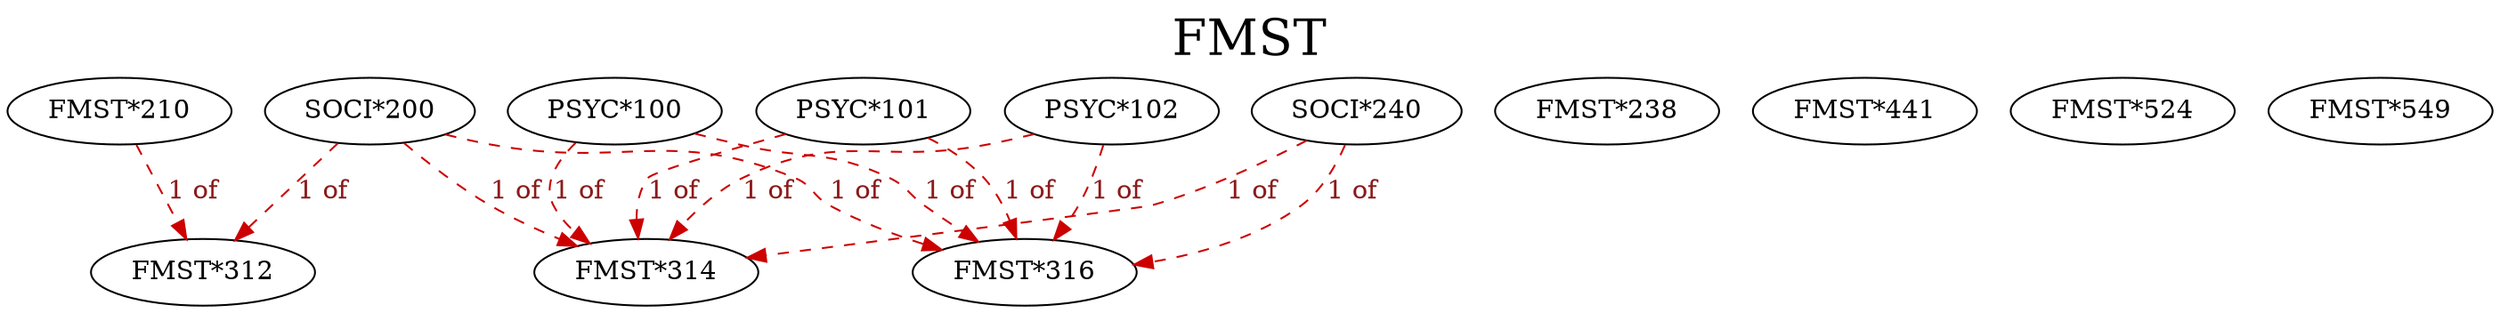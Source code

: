 digraph FMST {
labelloc = "t";
label = "FMST"
fontsize = 27;
"FMST*210"
"FMST*238"
"SOCI*200" -> "FMST*312" [style=dashed] [label="1 of", fontcolor=firebrick4] [color=red3]
"FMST*210" -> "FMST*312" [style=dashed] [label="1 of", fontcolor=firebrick4] [color=red3]
"SOCI*200" -> "FMST*314" [style=dashed] [label="1 of", fontcolor=firebrick4] [color=red3]
"PSYC*100" -> "FMST*314" [style=dashed] [label="1 of", fontcolor=firebrick4] [color=red3]
"PSYC*101" -> "FMST*314" [style=dashed] [label="1 of", fontcolor=firebrick4] [color=red3]
"PSYC*102" -> "FMST*314" [style=dashed] [label="1 of", fontcolor=firebrick4] [color=red3]
"SOCI*240" -> "FMST*314" [style=dashed] [label="1 of", fontcolor=firebrick4] [color=red3]
"SOCI*200" -> "FMST*316" [style=dashed] [label="1 of", fontcolor=firebrick4] [color=red3]
"PSYC*100" -> "FMST*316" [style=dashed] [label="1 of", fontcolor=firebrick4] [color=red3]
"PSYC*101" -> "FMST*316" [style=dashed] [label="1 of", fontcolor=firebrick4] [color=red3]
"PSYC*102" -> "FMST*316" [style=dashed] [label="1 of", fontcolor=firebrick4] [color=red3]
"SOCI*240" -> "FMST*316" [style=dashed] [label="1 of", fontcolor=firebrick4] [color=red3]
"FMST*441"
"FMST*524"
"FMST*549"
}
